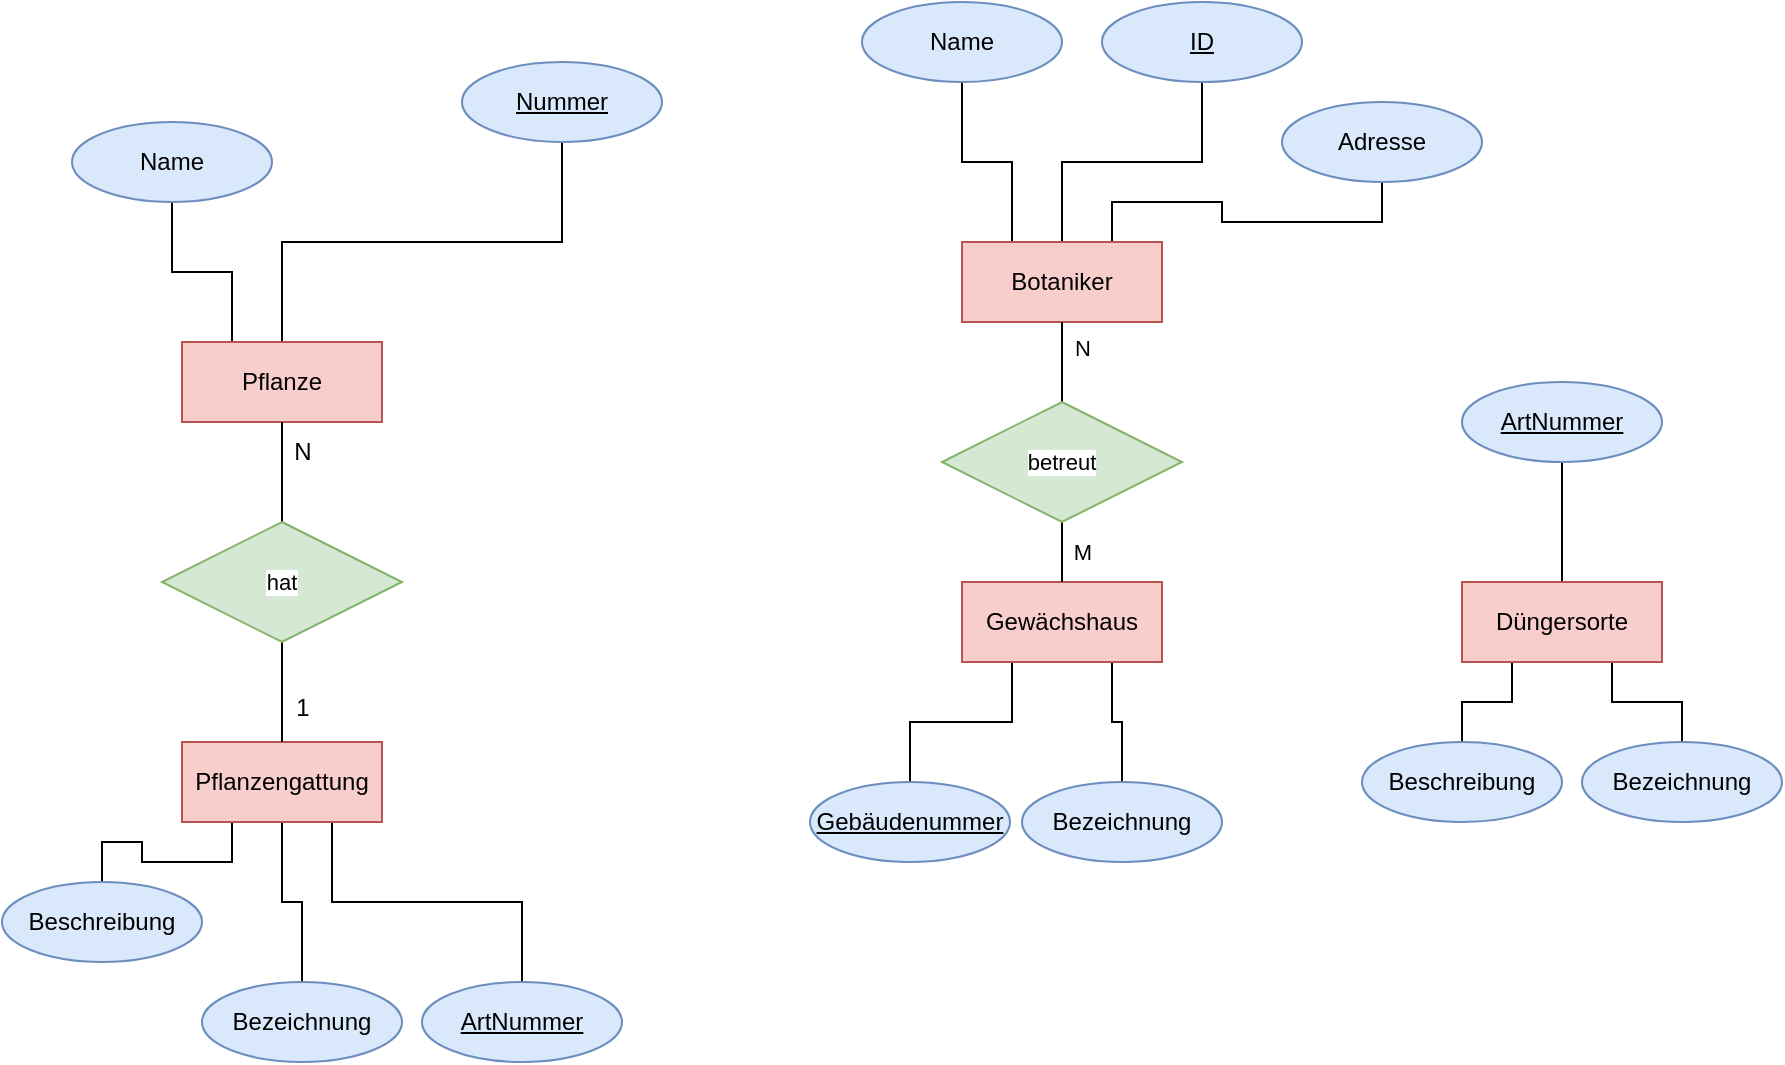<mxfile version="24.3.0" type="github">
  <diagram name="Seite-1" id="B8yfdVEjWAfg335c-Yz9">
    <mxGraphModel dx="1781" dy="647" grid="1" gridSize="10" guides="1" tooltips="1" connect="1" arrows="1" fold="1" page="1" pageScale="1" pageWidth="827" pageHeight="1169" math="0" shadow="0">
      <root>
        <mxCell id="0" />
        <mxCell id="1" parent="0" />
        <mxCell id="9B9HZ1vOfEaPb0FQouvV-14" style="edgeStyle=orthogonalEdgeStyle;rounded=0;orthogonalLoop=1;jettySize=auto;html=1;exitX=0.5;exitY=0;exitDx=0;exitDy=0;entryX=0.5;entryY=1;entryDx=0;entryDy=0;strokeColor=default;align=center;verticalAlign=middle;fontFamily=Helvetica;fontSize=11;fontColor=default;labelBackgroundColor=default;endArrow=none;endFill=0;" edge="1" parent="1" source="ZpUU_O5L9qi3p8TVNbba-1" target="ZpUU_O5L9qi3p8TVNbba-7">
          <mxGeometry relative="1" as="geometry" />
        </mxCell>
        <mxCell id="9B9HZ1vOfEaPb0FQouvV-33" style="edgeStyle=orthogonalEdgeStyle;rounded=0;orthogonalLoop=1;jettySize=auto;html=1;exitX=0.25;exitY=0;exitDx=0;exitDy=0;entryX=0.5;entryY=1;entryDx=0;entryDy=0;endArrow=none;endFill=0;" edge="1" parent="1" source="ZpUU_O5L9qi3p8TVNbba-1" target="ZpUU_O5L9qi3p8TVNbba-14">
          <mxGeometry relative="1" as="geometry" />
        </mxCell>
        <mxCell id="ZpUU_O5L9qi3p8TVNbba-1" value="Pflanze" style="whiteSpace=wrap;html=1;align=center;fillColor=#f8cecc;strokeColor=#b85450;" parent="1" vertex="1">
          <mxGeometry x="-50" y="230" width="100" height="40" as="geometry" />
        </mxCell>
        <mxCell id="9B9HZ1vOfEaPb0FQouvV-9" style="edgeStyle=orthogonalEdgeStyle;rounded=0;orthogonalLoop=1;jettySize=auto;html=1;exitX=0.25;exitY=1;exitDx=0;exitDy=0;entryX=0.5;entryY=0;entryDx=0;entryDy=0;strokeColor=default;align=center;verticalAlign=middle;fontFamily=Helvetica;fontSize=11;fontColor=default;labelBackgroundColor=default;endArrow=none;endFill=0;" edge="1" parent="1" source="ZpUU_O5L9qi3p8TVNbba-2" target="9B9HZ1vOfEaPb0FQouvV-4">
          <mxGeometry relative="1" as="geometry" />
        </mxCell>
        <mxCell id="9B9HZ1vOfEaPb0FQouvV-25" style="edgeStyle=orthogonalEdgeStyle;rounded=0;orthogonalLoop=1;jettySize=auto;html=1;exitX=0.75;exitY=1;exitDx=0;exitDy=0;strokeColor=default;align=center;verticalAlign=middle;fontFamily=Helvetica;fontSize=11;fontColor=default;labelBackgroundColor=default;endArrow=none;endFill=0;" edge="1" parent="1" source="ZpUU_O5L9qi3p8TVNbba-2" target="9B9HZ1vOfEaPb0FQouvV-2">
          <mxGeometry relative="1" as="geometry" />
        </mxCell>
        <mxCell id="9B9HZ1vOfEaPb0FQouvV-26" style="edgeStyle=orthogonalEdgeStyle;rounded=0;orthogonalLoop=1;jettySize=auto;html=1;exitX=0.5;exitY=1;exitDx=0;exitDy=0;entryX=0.5;entryY=0;entryDx=0;entryDy=0;strokeColor=default;align=center;verticalAlign=middle;fontFamily=Helvetica;fontSize=11;fontColor=default;labelBackgroundColor=default;endArrow=none;endFill=0;" edge="1" parent="1" source="ZpUU_O5L9qi3p8TVNbba-2" target="9B9HZ1vOfEaPb0FQouvV-3">
          <mxGeometry relative="1" as="geometry" />
        </mxCell>
        <mxCell id="9B9HZ1vOfEaPb0FQouvV-27" style="edgeStyle=orthogonalEdgeStyle;rounded=0;orthogonalLoop=1;jettySize=auto;html=1;exitX=0.5;exitY=0;exitDx=0;exitDy=0;entryX=0.5;entryY=1;entryDx=0;entryDy=0;strokeColor=default;align=center;verticalAlign=middle;fontFamily=Helvetica;fontSize=11;fontColor=default;labelBackgroundColor=default;endArrow=none;endFill=0;" edge="1" parent="1" source="9B9HZ1vOfEaPb0FQouvV-28" target="ZpUU_O5L9qi3p8TVNbba-1">
          <mxGeometry relative="1" as="geometry" />
        </mxCell>
        <mxCell id="ZpUU_O5L9qi3p8TVNbba-2" value="Pflanzengattung" style="whiteSpace=wrap;html=1;align=center;fillColor=#f8cecc;strokeColor=#b85450;" parent="1" vertex="1">
          <mxGeometry x="-50" y="430" width="100" height="40" as="geometry" />
        </mxCell>
        <mxCell id="9B9HZ1vOfEaPb0FQouvV-11" style="edgeStyle=orthogonalEdgeStyle;rounded=0;orthogonalLoop=1;jettySize=auto;html=1;exitX=0.25;exitY=1;exitDx=0;exitDy=0;entryX=0.5;entryY=0;entryDx=0;entryDy=0;strokeColor=default;align=center;verticalAlign=middle;fontFamily=Helvetica;fontSize=11;fontColor=default;labelBackgroundColor=default;endArrow=none;endFill=0;" edge="1" parent="1" source="ZpUU_O5L9qi3p8TVNbba-3" target="9B9HZ1vOfEaPb0FQouvV-1">
          <mxGeometry relative="1" as="geometry" />
        </mxCell>
        <mxCell id="9B9HZ1vOfEaPb0FQouvV-12" style="edgeStyle=orthogonalEdgeStyle;rounded=0;orthogonalLoop=1;jettySize=auto;html=1;exitX=0.75;exitY=1;exitDx=0;exitDy=0;strokeColor=default;align=center;verticalAlign=middle;fontFamily=Helvetica;fontSize=11;fontColor=default;labelBackgroundColor=default;endArrow=none;endFill=0;" edge="1" parent="1" source="ZpUU_O5L9qi3p8TVNbba-3" target="ZpUU_O5L9qi3p8TVNbba-16">
          <mxGeometry relative="1" as="geometry" />
        </mxCell>
        <mxCell id="9B9HZ1vOfEaPb0FQouvV-13" style="edgeStyle=orthogonalEdgeStyle;rounded=0;orthogonalLoop=1;jettySize=auto;html=1;exitX=0.5;exitY=0;exitDx=0;exitDy=0;entryX=0.5;entryY=1;entryDx=0;entryDy=0;strokeColor=default;align=center;verticalAlign=middle;fontFamily=Helvetica;fontSize=11;fontColor=default;labelBackgroundColor=default;endArrow=none;endFill=0;" edge="1" parent="1" source="ZpUU_O5L9qi3p8TVNbba-3" target="ZpUU_O5L9qi3p8TVNbba-8">
          <mxGeometry relative="1" as="geometry" />
        </mxCell>
        <mxCell id="ZpUU_O5L9qi3p8TVNbba-3" value="Düngersorte" style="whiteSpace=wrap;html=1;align=center;fillColor=#f8cecc;strokeColor=#b85450;" parent="1" vertex="1">
          <mxGeometry x="590" y="350" width="100" height="40" as="geometry" />
        </mxCell>
        <mxCell id="9B9HZ1vOfEaPb0FQouvV-38" style="edgeStyle=orthogonalEdgeStyle;rounded=0;orthogonalLoop=1;jettySize=auto;html=1;exitX=0.75;exitY=1;exitDx=0;exitDy=0;entryX=0.5;entryY=0;entryDx=0;entryDy=0;strokeColor=default;align=center;verticalAlign=middle;fontFamily=Helvetica;fontSize=11;fontColor=default;labelBackgroundColor=default;endArrow=none;endFill=0;" edge="1" parent="1" source="ZpUU_O5L9qi3p8TVNbba-4" target="ZpUU_O5L9qi3p8TVNbba-13">
          <mxGeometry relative="1" as="geometry" />
        </mxCell>
        <mxCell id="9B9HZ1vOfEaPb0FQouvV-39" style="edgeStyle=orthogonalEdgeStyle;rounded=0;orthogonalLoop=1;jettySize=auto;html=1;exitX=0.25;exitY=1;exitDx=0;exitDy=0;entryX=0.5;entryY=0;entryDx=0;entryDy=0;strokeColor=default;align=center;verticalAlign=middle;fontFamily=Helvetica;fontSize=11;fontColor=default;labelBackgroundColor=default;endArrow=none;endFill=0;" edge="1" parent="1" source="ZpUU_O5L9qi3p8TVNbba-4" target="ZpUU_O5L9qi3p8TVNbba-6">
          <mxGeometry relative="1" as="geometry" />
        </mxCell>
        <mxCell id="ZpUU_O5L9qi3p8TVNbba-4" value="Gewächshaus" style="whiteSpace=wrap;html=1;align=center;fillColor=#f8cecc;strokeColor=#b85450;" parent="1" vertex="1">
          <mxGeometry x="340" y="350" width="100" height="40" as="geometry" />
        </mxCell>
        <mxCell id="9B9HZ1vOfEaPb0FQouvV-19" style="edgeStyle=orthogonalEdgeStyle;rounded=0;orthogonalLoop=1;jettySize=auto;html=1;exitX=0.5;exitY=0;exitDx=0;exitDy=0;entryX=0.5;entryY=1;entryDx=0;entryDy=0;strokeColor=default;align=center;verticalAlign=middle;fontFamily=Helvetica;fontSize=11;fontColor=default;labelBackgroundColor=default;endArrow=none;endFill=0;" edge="1" parent="1" source="ZpUU_O5L9qi3p8TVNbba-5" target="ZpUU_O5L9qi3p8TVNbba-10">
          <mxGeometry relative="1" as="geometry" />
        </mxCell>
        <mxCell id="9B9HZ1vOfEaPb0FQouvV-20" style="edgeStyle=orthogonalEdgeStyle;rounded=0;orthogonalLoop=1;jettySize=auto;html=1;exitX=0.75;exitY=0;exitDx=0;exitDy=0;entryX=0.5;entryY=1;entryDx=0;entryDy=0;strokeColor=default;align=center;verticalAlign=middle;fontFamily=Helvetica;fontSize=11;fontColor=default;labelBackgroundColor=default;endArrow=none;endFill=0;" edge="1" parent="1" source="ZpUU_O5L9qi3p8TVNbba-5" target="ZpUU_O5L9qi3p8TVNbba-12">
          <mxGeometry relative="1" as="geometry" />
        </mxCell>
        <mxCell id="9B9HZ1vOfEaPb0FQouvV-21" style="edgeStyle=orthogonalEdgeStyle;rounded=0;orthogonalLoop=1;jettySize=auto;html=1;exitX=0.25;exitY=0;exitDx=0;exitDy=0;entryX=0.5;entryY=1;entryDx=0;entryDy=0;strokeColor=default;align=center;verticalAlign=middle;fontFamily=Helvetica;fontSize=11;fontColor=default;labelBackgroundColor=default;endArrow=none;endFill=0;" edge="1" parent="1" source="ZpUU_O5L9qi3p8TVNbba-5" target="9B9HZ1vOfEaPb0FQouvV-18">
          <mxGeometry relative="1" as="geometry" />
        </mxCell>
        <mxCell id="ZpUU_O5L9qi3p8TVNbba-5" value="Botaniker" style="whiteSpace=wrap;html=1;align=center;fillColor=#f8cecc;strokeColor=#b85450;" parent="1" vertex="1">
          <mxGeometry x="340" y="180" width="100" height="40" as="geometry" />
        </mxCell>
        <mxCell id="ZpUU_O5L9qi3p8TVNbba-6" value="Gebäudenummer" style="ellipse;whiteSpace=wrap;html=1;align=center;fontStyle=4;fillColor=#dae8fc;strokeColor=#6c8ebf;" parent="1" vertex="1">
          <mxGeometry x="264" y="450" width="100" height="40" as="geometry" />
        </mxCell>
        <mxCell id="ZpUU_O5L9qi3p8TVNbba-7" value="Nummer" style="ellipse;whiteSpace=wrap;html=1;align=center;fontStyle=4;fillColor=#dae8fc;strokeColor=#6c8ebf;" parent="1" vertex="1">
          <mxGeometry x="90" y="90" width="100" height="40" as="geometry" />
        </mxCell>
        <mxCell id="ZpUU_O5L9qi3p8TVNbba-8" value="ArtNummer" style="ellipse;whiteSpace=wrap;html=1;align=center;fontStyle=4;fillColor=#dae8fc;strokeColor=#6c8ebf;" parent="1" vertex="1">
          <mxGeometry x="590" y="250" width="100" height="40" as="geometry" />
        </mxCell>
        <mxCell id="ZpUU_O5L9qi3p8TVNbba-10" value="ID" style="ellipse;whiteSpace=wrap;html=1;align=center;fontStyle=4;fillColor=#dae8fc;strokeColor=#6c8ebf;" parent="1" vertex="1">
          <mxGeometry x="410" y="60" width="100" height="40" as="geometry" />
        </mxCell>
        <mxCell id="ZpUU_O5L9qi3p8TVNbba-12" value="Adresse" style="ellipse;whiteSpace=wrap;html=1;align=center;fillColor=#dae8fc;strokeColor=#6c8ebf;" parent="1" vertex="1">
          <mxGeometry x="500" y="110" width="100" height="40" as="geometry" />
        </mxCell>
        <mxCell id="ZpUU_O5L9qi3p8TVNbba-13" value="Bezeichnung" style="ellipse;whiteSpace=wrap;html=1;align=center;fillColor=#dae8fc;strokeColor=#6c8ebf;" parent="1" vertex="1">
          <mxGeometry x="370" y="450" width="100" height="40" as="geometry" />
        </mxCell>
        <mxCell id="ZpUU_O5L9qi3p8TVNbba-14" value="Name" style="ellipse;whiteSpace=wrap;html=1;align=center;fillColor=#dae8fc;strokeColor=#6c8ebf;" parent="1" vertex="1">
          <mxGeometry x="-105" y="120" width="100" height="40" as="geometry" />
        </mxCell>
        <mxCell id="ZpUU_O5L9qi3p8TVNbba-16" value="Bezeichnung" style="ellipse;whiteSpace=wrap;html=1;align=center;fillColor=#dae8fc;strokeColor=#6c8ebf;" parent="1" vertex="1">
          <mxGeometry x="650" y="430" width="100" height="40" as="geometry" />
        </mxCell>
        <mxCell id="9B9HZ1vOfEaPb0FQouvV-1" value="Beschreibung" style="ellipse;whiteSpace=wrap;html=1;align=center;fillColor=#dae8fc;strokeColor=#6c8ebf;" vertex="1" parent="1">
          <mxGeometry x="540" y="430" width="100" height="40" as="geometry" />
        </mxCell>
        <mxCell id="9B9HZ1vOfEaPb0FQouvV-2" value="ArtNummer" style="ellipse;whiteSpace=wrap;html=1;align=center;fontStyle=4;fillColor=#dae8fc;strokeColor=#6c8ebf;" vertex="1" parent="1">
          <mxGeometry x="70" y="550" width="100" height="40" as="geometry" />
        </mxCell>
        <mxCell id="9B9HZ1vOfEaPb0FQouvV-3" value="Bezeichnung" style="ellipse;whiteSpace=wrap;html=1;align=center;fillColor=#dae8fc;strokeColor=#6c8ebf;" vertex="1" parent="1">
          <mxGeometry x="-40" y="550" width="100" height="40" as="geometry" />
        </mxCell>
        <mxCell id="9B9HZ1vOfEaPb0FQouvV-4" value="Beschreibung" style="ellipse;whiteSpace=wrap;html=1;align=center;fillColor=#dae8fc;strokeColor=#6c8ebf;" vertex="1" parent="1">
          <mxGeometry x="-140" y="500" width="100" height="40" as="geometry" />
        </mxCell>
        <mxCell id="9B9HZ1vOfEaPb0FQouvV-18" value="Name" style="ellipse;whiteSpace=wrap;html=1;align=center;fillColor=#dae8fc;strokeColor=#6c8ebf;" vertex="1" parent="1">
          <mxGeometry x="290" y="60" width="100" height="40" as="geometry" />
        </mxCell>
        <mxCell id="9B9HZ1vOfEaPb0FQouvV-29" value="" style="edgeStyle=orthogonalEdgeStyle;rounded=0;orthogonalLoop=1;jettySize=auto;html=1;exitX=0.5;exitY=0;exitDx=0;exitDy=0;entryX=0.5;entryY=1;entryDx=0;entryDy=0;strokeColor=default;align=center;verticalAlign=middle;fontFamily=Helvetica;fontSize=11;fontColor=default;labelBackgroundColor=default;endArrow=none;endFill=0;" edge="1" parent="1" source="ZpUU_O5L9qi3p8TVNbba-2" target="9B9HZ1vOfEaPb0FQouvV-28">
          <mxGeometry relative="1" as="geometry">
            <mxPoint y="430" as="sourcePoint" />
            <mxPoint y="270" as="targetPoint" />
          </mxGeometry>
        </mxCell>
        <mxCell id="9B9HZ1vOfEaPb0FQouvV-28" value="hat" style="shape=rhombus;perimeter=rhombusPerimeter;whiteSpace=wrap;html=1;align=center;fontFamily=Helvetica;fontSize=11;labelBackgroundColor=default;fillColor=#d5e8d4;strokeColor=#82b366;" vertex="1" parent="1">
          <mxGeometry x="-60" y="320" width="120" height="60" as="geometry" />
        </mxCell>
        <mxCell id="9B9HZ1vOfEaPb0FQouvV-31" value="1" style="text;html=1;align=center;verticalAlign=middle;resizable=0;points=[];autosize=1;strokeColor=none;fillColor=none;" vertex="1" parent="1">
          <mxGeometry x="-5" y="398" width="30" height="30" as="geometry" />
        </mxCell>
        <mxCell id="9B9HZ1vOfEaPb0FQouvV-32" value="N" style="text;html=1;align=center;verticalAlign=middle;resizable=0;points=[];autosize=1;strokeColor=none;fillColor=none;" vertex="1" parent="1">
          <mxGeometry x="-5" y="270" width="30" height="30" as="geometry" />
        </mxCell>
        <mxCell id="9B9HZ1vOfEaPb0FQouvV-36" style="edgeStyle=orthogonalEdgeStyle;rounded=0;orthogonalLoop=1;jettySize=auto;html=1;exitX=0.5;exitY=0;exitDx=0;exitDy=0;strokeColor=default;align=center;verticalAlign=middle;fontFamily=Helvetica;fontSize=11;fontColor=default;labelBackgroundColor=default;endArrow=none;endFill=0;" edge="1" parent="1" source="9B9HZ1vOfEaPb0FQouvV-34" target="ZpUU_O5L9qi3p8TVNbba-5">
          <mxGeometry relative="1" as="geometry" />
        </mxCell>
        <mxCell id="9B9HZ1vOfEaPb0FQouvV-37" style="edgeStyle=orthogonalEdgeStyle;rounded=0;orthogonalLoop=1;jettySize=auto;html=1;exitX=0.5;exitY=1;exitDx=0;exitDy=0;entryX=0.5;entryY=0;entryDx=0;entryDy=0;strokeColor=default;align=center;verticalAlign=middle;fontFamily=Helvetica;fontSize=11;fontColor=default;labelBackgroundColor=default;endArrow=none;endFill=0;" edge="1" parent="1" source="9B9HZ1vOfEaPb0FQouvV-34" target="ZpUU_O5L9qi3p8TVNbba-4">
          <mxGeometry relative="1" as="geometry" />
        </mxCell>
        <mxCell id="9B9HZ1vOfEaPb0FQouvV-34" value="betreut" style="shape=rhombus;perimeter=rhombusPerimeter;whiteSpace=wrap;html=1;align=center;fontFamily=Helvetica;fontSize=11;labelBackgroundColor=default;fillColor=#d5e8d4;strokeColor=#82b366;" vertex="1" parent="1">
          <mxGeometry x="330" y="260" width="120" height="60" as="geometry" />
        </mxCell>
        <mxCell id="9B9HZ1vOfEaPb0FQouvV-40" value="N" style="text;html=1;align=center;verticalAlign=middle;resizable=0;points=[];autosize=1;strokeColor=none;fillColor=none;fontFamily=Helvetica;fontSize=11;fontColor=default;labelBackgroundColor=default;" vertex="1" parent="1">
          <mxGeometry x="385" y="218" width="30" height="30" as="geometry" />
        </mxCell>
        <mxCell id="9B9HZ1vOfEaPb0FQouvV-41" value="M" style="text;html=1;align=center;verticalAlign=middle;resizable=0;points=[];autosize=1;strokeColor=none;fillColor=none;fontFamily=Helvetica;fontSize=11;fontColor=default;labelBackgroundColor=default;" vertex="1" parent="1">
          <mxGeometry x="385" y="320" width="30" height="30" as="geometry" />
        </mxCell>
      </root>
    </mxGraphModel>
  </diagram>
</mxfile>
